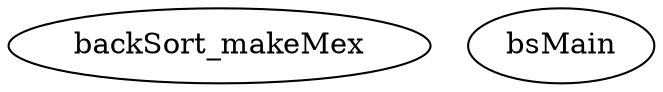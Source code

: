/* Created by mdot for Matlab */
digraph m2html {

  backSort_makeMex [URL="backSort_makeMex.html"];
  backSort_makeMex [URL="backSort_makeMex.html"];
  bsMain [URL="bsMain.html"];
  bsMain [URL="bsMain.html"];
}